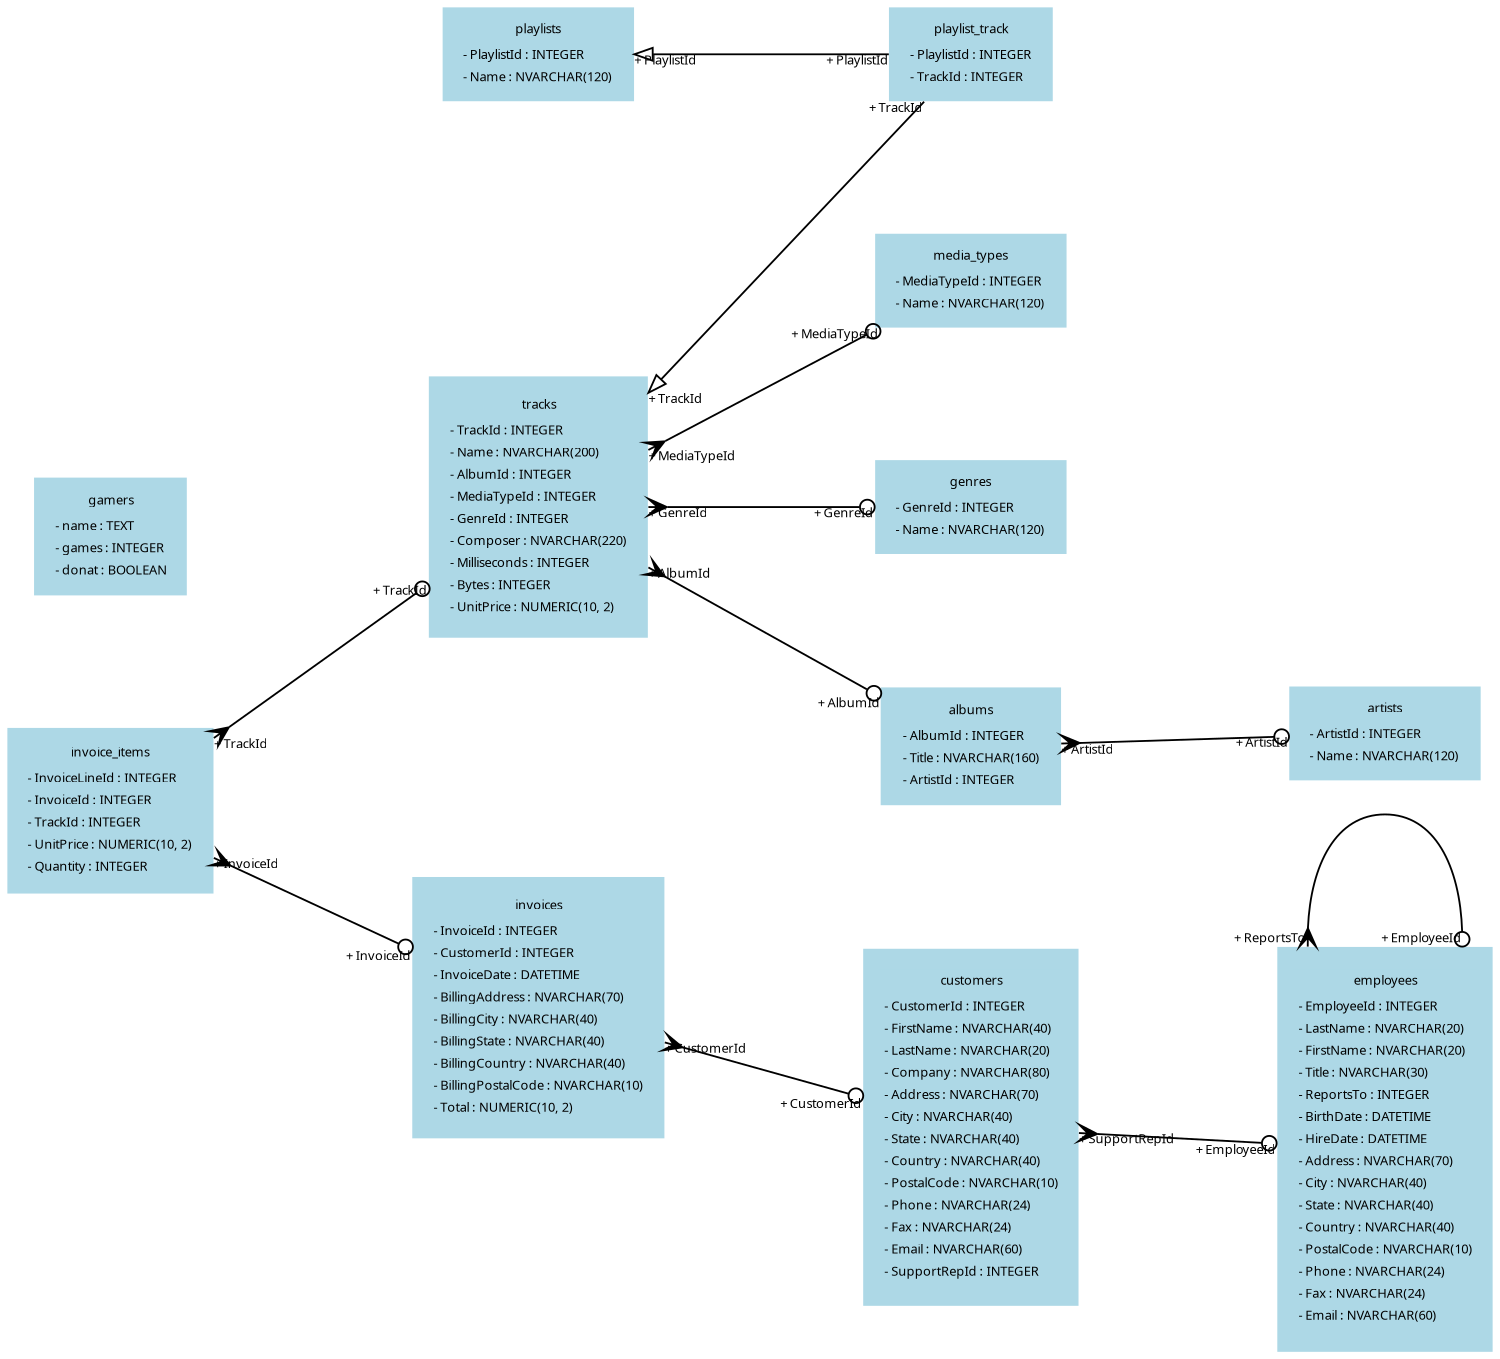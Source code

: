 digraph G {
	graph [size="10,10!", dpi=300, ranksep=1.5, nodesep=1.0, bb="0,0,590.77,514.5",
		concentrate=True,
		mode=ipsep,
		overlap=ipsep,
		prog=dot,
		rankdir=LR,
		sep=0.01
	];
	node [shape=box, style=filled, color=lightblue, fontcolor=black, fontsize=12, fontname=Helvetica, label="\N"];
	tracks	[fontname="Bitstream-Vera Sans",
		fontsize=7.0,
		height=1.9722,
		label=<<TABLE BORDER="1" CELLBORDER="0" CELLSPACING="0"><TR><TD ALIGN="CENTER">tracks</TD></TR><TR><TD BORDER="1" CELLPADDING="0"></TD></TR><TR><TD ALIGN="LEFT" PORT="TrackId">- TrackId : INTEGER</TD></TR><TR><TD ALIGN="LEFT" PORT="Name">- Name : NVARCHAR(200)</TD></TR><TR><TD ALIGN="LEFT" PORT="AlbumId">- AlbumId : INTEGER</TD></TR><TR><TD ALIGN="LEFT" PORT="MediaTypeId">- MediaTypeId : INTEGER</TD></TR><TR><TD ALIGN="LEFT" PORT="GenreId">- GenreId : INTEGER</TD></TR><TR><TD ALIGN="LEFT" PORT="Composer">- Composer : NVARCHAR(220)</TD></TR><TR><TD ALIGN="LEFT" PORT="Milliseconds">- Milliseconds : INTEGER</TD></TR><TR><TD ALIGN="LEFT" PORT="Bytes">- Bytes : INTEGER</TD></TR><TR><TD ALIGN="LEFT" PORT="UnitPrice">- UnitPrice : NUMERIC(10, 2)</TD></TR></TABLE>>,
		pos="213,351",
		shape=plaintext,
		width=1.6076];
	media_types	[fontname="Bitstream-Vera Sans",
		fontsize=7.0,
		height=0.70833,
		label=<<TABLE BORDER="1" CELLBORDER="0" CELLSPACING="0"><TR><TD ALIGN="CENTER">media_types</TD></TR><TR><TD BORDER="1" CELLPADDING="0"></TD></TR><TR><TD ALIGN="LEFT" PORT="MediaTypeId">- MediaTypeId : INTEGER</TD></TR><TR><TD ALIGN="LEFT" PORT="Name">- Name : NVARCHAR(120)</TD></TR></TABLE>>,
		pos="373,420",
		shape=plaintext,
		width=1.4306];
	tracks -> media_types	[arrowhead=odot,
		arrowtail=crow,
		dir=both,
		fontname="Bitstream-Vera Sans",
		fontsize=7.0,
		head_lp="298.7,393.48",
		headlabel="+ MediaTypeId",
		pos="s,270.6,375.72 e,321.57,397.98 280.09,379.86 291.14,384.69 302.55,389.67 313.4,394.41",
		tail_lp="293.47,371.22",
		taillabel="+ MediaTypeId"];
	genres	[fontname="Bitstream-Vera Sans",
		fontsize=7.0,
		height=0.70833,
		label=<<TABLE BORDER="1" CELLBORDER="0" CELLSPACING="0"><TR><TD ALIGN="CENTER">genres</TD></TR><TR><TD BORDER="1" CELLPADDING="0"></TD></TR><TR><TD ALIGN="LEFT" PORT="GenreId">- GenreId : INTEGER</TD></TR><TR><TD ALIGN="LEFT" PORT="Name">- Name : NVARCHAR(120)</TD></TR></TABLE>>,
		pos="373,351",
		shape=plaintext,
		width=1.4306];
	tracks -> genres	[arrowhead=odot,
		arrowtail=crow,
		dir=both,
		fontname="Bitstream-Vera Sans",
		fontsize=7.0,
		head_lp="305.82,355.5",
		headlabel="+ GenreId",
		pos="s,270.6,351 e,321.57,351 280.89,351 291.43,351 302.26,351 312.61,351",
		tail_lp="286.35,346.5",
		taillabel="+ GenreId"];
	albums	[fontname="Bitstream-Vera Sans",
		fontsize=7.0,
		height=0.88889,
		label=<<TABLE BORDER="1" CELLBORDER="0" CELLSPACING="0"><TR><TD ALIGN="CENTER">albums</TD></TR><TR><TD BORDER="1" CELLPADDING="0"></TD></TR><TR><TD ALIGN="LEFT" PORT="AlbumId">- AlbumId : INTEGER</TD></TR><TR><TD ALIGN="LEFT" PORT="Title">- Title : NVARCHAR(160)</TD></TR><TR><TD ALIGN="LEFT" PORT="ArtistId">- ArtistId : INTEGER</TD></TR></TABLE>>,
		pos="373,275",
		shape=plaintext,
		width=1.3576];
	tracks -> albums	[arrowhead=odot,
		arrowtail=crow,
		dir=both,
		fontname="Bitstream-Vera Sans",
		fontsize=7.0,
		head_lp="307.64,293.52",
		headlabel="+ AlbumId",
		pos="s,270.6,323.78 e,324.14,298.02 279.76,319.37 291.85,313.55 304.37,307.53 316.13,301.87",
		tail_lp="287.1,319.28",
		taillabel="+ AlbumId"];
	playlist_track	[fontname="Bitstream-Vera Sans",
		fontsize=7.0,
		height=0.70833,
		label=<<TABLE BORDER="1" CELLBORDER="0" CELLSPACING="0"><TR><TD ALIGN="CENTER">playlist_track</TD></TR><TR><TD BORDER="1" CELLPADDING="0"></TD></TR><TR><TD ALIGN="LEFT" PORT="PlaylistId">- PlaylistId : INTEGER</TD></TR><TR><TD ALIGN="LEFT" PORT="TrackId">- TrackId : INTEGER</TD></TR></TABLE>>,
		pos="373,489",
		shape=plaintext,
		width=1.2118];
	tracks -> playlist_track	[arrowhead=none,
		arrowtail=empty,
		dir=both,
		fontname="Bitstream-Vera Sans",
		fontsize=7.0,
		head_lp="314.54,460.59",
		headlabel="+ TrackId",
		pos="s,270.87,414.48 278.85,422.4 290.57,433.84 303.04,445.14 315.5,455 319.9,458.48 324.68,461.88 329.54,465.09",
		tail_lp="285.87,409.98",
		taillabel="+ TrackId"];
	artists	[fontname="Bitstream-Vera Sans",
		fontsize=7.0,
		height=0.70833,
		label=<<TABLE BORDER="1" CELLBORDER="0" CELLSPACING="0"><TR><TD ALIGN="CENTER">artists</TD></TR><TR><TD BORDER="1" CELLPADDING="0"></TD></TR><TR><TD ALIGN="LEFT" PORT="ArtistId">- ArtistId : INTEGER</TD></TR><TR><TD ALIGN="LEFT" PORT="Name">- Name : NVARCHAR(120)</TD></TR></TABLE>>,
		pos="524,282",
		shape=plaintext,
		width=1.4306];
	albums -> artists	[arrowhead=odot,
		arrowtail=crow,
		dir=both,
		fontname="Bitstream-Vera Sans",
		fontsize=7.0,
		head_lp="457.93,284.13",
		headlabel="+ ArtistId",
		pos="s,421.55,277.23 e,472.56,279.63 431.68,277.71 442.21,278.2 453.22,278.72 463.79,279.22",
		tail_lp="436.18,272.73",
		taillabel="+ ArtistId"];
	customers	[fontname="Bitstream-Vera Sans",
		fontsize=7.0,
		height=2.6944,
		label=<<TABLE BORDER="1" CELLBORDER="0" CELLSPACING="0"><TR><TD ALIGN="CENTER">customers</TD></TR><TR><TD BORDER="1" CELLPADDING="0"></TD></TR><TR><TD ALIGN="LEFT" PORT="CustomerId">- CustomerId : INTEGER</TD></TR><TR><TD ALIGN="LEFT" PORT="FirstName">- FirstName : NVARCHAR(40)</TD></TR><TR><TD ALIGN="LEFT" PORT="LastName">- LastName : NVARCHAR(20)</TD></TR><TR><TD ALIGN="LEFT" PORT="Company">- Company : NVARCHAR(80)</TD></TR><TR><TD ALIGN="LEFT" PORT="Address">- Address : NVARCHAR(70)</TD></TR><TR><TD ALIGN="LEFT" PORT="City">- City : NVARCHAR(40)</TD></TR><TR><TD ALIGN="LEFT" PORT="State">- State : NVARCHAR(40)</TD></TR><TR><TD ALIGN="LEFT" PORT="Country">- Country : NVARCHAR(40)</TD></TR><TR><TD ALIGN="LEFT" PORT="PostalCode">- PostalCode : NVARCHAR(10)</TD></TR><TR><TD ALIGN="LEFT" PORT="Phone">- Phone : NVARCHAR(24)</TD></TR><TR><TD ALIGN="LEFT" PORT="Fax">- Fax : NVARCHAR(24)</TD></TR><TR><TD ALIGN="LEFT" PORT="Email">- Email : NVARCHAR(60)</TD></TR><TR><TD ALIGN="LEFT" PORT="SupportRepId">- SupportRepId : INTEGER</TD></TR></TABLE>>,
		pos="373,122",
		shape=plaintext,
		width=1.5972];
	employees	[fontname="Bitstream-Vera Sans",
		fontsize=7.0,
		height=3.0556,
		label=<<TABLE BORDER="1" CELLBORDER="0" CELLSPACING="0"><TR><TD ALIGN="CENTER">employees</TD></TR><TR><TD BORDER="1" CELLPADDING="0"></TD></TR><TR><TD ALIGN="LEFT" PORT="EmployeeId">- EmployeeId : INTEGER</TD></TR><TR><TD ALIGN="LEFT" PORT="LastName">- LastName : NVARCHAR(20)</TD></TR><TR><TD ALIGN="LEFT" PORT="FirstName">- FirstName : NVARCHAR(20)</TD></TR><TR><TD ALIGN="LEFT" PORT="Title">- Title : NVARCHAR(30)</TD></TR><TR><TD ALIGN="LEFT" PORT="ReportsTo">- ReportsTo : INTEGER</TD></TR><TR><TD ALIGN="LEFT" PORT="BirthDate">- BirthDate : DATETIME</TD></TR><TR><TD ALIGN="LEFT" PORT="HireDate">- HireDate : DATETIME</TD></TR><TR><TD ALIGN="LEFT" PORT="Address">- Address : NVARCHAR(70)</TD></TR><TR><TD ALIGN="LEFT" PORT="City">- City : NVARCHAR(40)</TD></TR><TR><TD ALIGN="LEFT" PORT="State">- State : NVARCHAR(40)</TD></TR><TR><TD ALIGN="LEFT" PORT="Country">- Country : NVARCHAR(40)</TD></TR><TR><TD ALIGN="LEFT" PORT="PostalCode">- PostalCode : NVARCHAR(10)</TD></TR><TR><TD ALIGN="LEFT" PORT="Phone">- Phone : NVARCHAR(24)</TD></TR><TR><TD ALIGN="LEFT" PORT="Fax">- Fax : NVARCHAR(24)</TD></TR><TR><TD ALIGN="LEFT" PORT="Email">- Email : NVARCHAR(60)</TD></TR></TABLE>>,
		pos="524,110",
		shape=plaintext,
		width=1.5972];
	customers -> employees	[arrowhead=odot,
		arrowtail=crow,
		dir=both,
		fontname="Bitstream-Vera Sans",
		fontsize=7.0,
		head_lp="444.84,119.04",
		headlabel="+ EmployeeId",
		pos="s,430.33,117.46 e,466.59,114.54 440.47,116.65 446.19,116.19 451.98,115.72 457.69,115.26",
		tail_lp="454.71,112.96",
		taillabel="+ SupportRepId"];
	employees -> employees	[arrowhead=odot,
		arrowtail=crow,
		dir=both,
		fontname="Bitstream-Vera Sans",
		fontsize=7.0,
		head_lp="569.02,224.2",
		headlabel="+ EmployeeId",
		pos="s,500.73,219.7 e,547.27,219.7 505.66,228.5 510.21,234.47 516.33,238 524,238 532.18,238 538.59,233.99 543.23,227.27",
		tail_lp="481.6,224.2",
		taillabel="+ ReportsTo"];
	gamers	[fontname="Bitstream-Vera Sans",
		fontsize=7.0,
		height=0.88889,
		label=<<TABLE BORDER="1" CELLBORDER="0" CELLSPACING="0"><TR><TD ALIGN="CENTER">gamers</TD></TR><TR><TD BORDER="1" CELLPADDING="0"></TD></TR><TR><TD ALIGN="LEFT" PORT="name">- name : TEXT</TD></TR><TR><TD ALIGN="LEFT" PORT="games">- games : INTEGER</TD></TR><TR><TD ALIGN="LEFT" PORT="donat">- donat : BOOLEAN</TD></TR></TABLE>>,
		pos="55.25,335",
		shape=plaintext,
		width=1.1389];
	invoice_items	[fontname="Bitstream-Vera Sans",
		fontsize=7.0,
		height=1.25,
		label=<<TABLE BORDER="1" CELLBORDER="0" CELLSPACING="0"><TR><TD ALIGN="CENTER">invoice_items</TD></TR><TR><TD BORDER="1" CELLPADDING="0"></TD></TR><TR><TD ALIGN="LEFT" PORT="InvoiceLineId">- InvoiceLineId : INTEGER</TD></TR><TR><TD ALIGN="LEFT" PORT="InvoiceId">- InvoiceId : INTEGER</TD></TR><TR><TD ALIGN="LEFT" PORT="TrackId">- TrackId : INTEGER</TD></TR><TR><TD ALIGN="LEFT" PORT="UnitPrice">- UnitPrice : NUMERIC(10, 2)</TD></TR><TR><TD ALIGN="LEFT" PORT="Quantity">- Quantity : INTEGER</TD></TR></TABLE>>,
		pos="55.25,240",
		shape=plaintext,
		width=1.5347];
	invoice_items -> tracks	[arrowhead=odot,
		arrowtail=crow,
		dir=both,
		fontname="Bitstream-Vera Sans",
		fontsize=7.0,
		head_lp="140.14,305.98",
		headlabel="+ TrackId",
		pos="s,110.29,278.51 e,155.14,310.48 118.55,284.4 128.18,291.27 138.15,298.37 147.82,305.26",
		tail_lp="125.29,274.01",
		taillabel="+ TrackId"];
	invoices	[fontname="Bitstream-Vera Sans",
		fontsize=7.0,
		height=1.9722,
		label=<<TABLE BORDER="1" CELLBORDER="0" CELLSPACING="0"><TR><TD ALIGN="CENTER">invoices</TD></TR><TR><TD BORDER="1" CELLPADDING="0"></TD></TR><TR><TD ALIGN="LEFT" PORT="InvoiceId">- InvoiceId : INTEGER</TD></TR><TR><TD ALIGN="LEFT" PORT="CustomerId">- CustomerId : INTEGER</TD></TR><TR><TD ALIGN="LEFT" PORT="InvoiceDate">- InvoiceDate : DATETIME</TD></TR><TR><TD ALIGN="LEFT" PORT="BillingAddress">- BillingAddress : NVARCHAR(70)</TD></TR><TR><TD ALIGN="LEFT" PORT="BillingCity">- BillingCity : NVARCHAR(40)</TD></TR><TR><TD ALIGN="LEFT" PORT="BillingState">- BillingState : NVARCHAR(40)</TD></TR><TR><TD ALIGN="LEFT" PORT="BillingCountry">- BillingCountry : NVARCHAR(40)</TD></TR><TR><TD ALIGN="LEFT" PORT="BillingPostalCode">- BillingPostalCode : NVARCHAR(10)</TD></TR><TR><TD ALIGN="LEFT" PORT="Total">- Total : NUMERIC(10, 2)</TD></TR></TABLE>>,
		pos="213,160",
		shape=plaintext,
		width=1.8472];
	invoice_items -> invoices	[arrowhead=odot,
		arrowtail=crow,
		dir=both,
		fontname="Bitstream-Vera Sans",
		fontsize=7.0,
		head_lp="128.9,189.13",
		headlabel="+ InvoiceId",
		pos="s,110.29,212.24 e,146.52,193.63 119.46,207.53 125.87,204.24 132.42,200.88 138.92,197.54",
		tail_lp="127.91,207.74",
		taillabel="+ InvoiceId"];
	invoices -> customers	[arrowhead=odot,
		arrowtail=crow,
		dir=both,
		fontname="Bitstream-Vera Sans",
		fontsize=7.0,
		head_lp="294.17,131.08",
		headlabel="+ CustomerId",
		pos="s,279.18,144.32 e,315.55,135.58 289.15,141.92 295.12,140.49 301.12,139.05 307.01,137.63",
		tail_lp="300.55,139.82",
		taillabel="+ CustomerId"];
	playlists	[fontname="Bitstream-Vera Sans",
		fontsize=7.0,
		height=0.70833,
		label=<<TABLE BORDER="1" CELLBORDER="0" CELLSPACING="0"><TR><TD ALIGN="CENTER">playlists</TD></TR><TR><TD BORDER="1" CELLPADDING="0"></TD></TR><TR><TD ALIGN="LEFT" PORT="PlaylistId">- PlaylistId : INTEGER</TD></TR><TR><TD ALIGN="LEFT" PORT="Name">- Name : NVARCHAR(120)</TD></TR></TABLE>>,
		pos="213,489",
		shape=plaintext,
		width=1.4306];
	playlists -> playlist_track	[arrowhead=none,
		arrowtail=empty,
		dir=both,
		fontname="Bitstream-Vera Sans",
		fontsize=7.0,
		head_lp="312.22,493.5",
		headlabel="+ PlaylistId",
		pos="s,264.43,489 275.72,489 293.71,489 312.95,489 329.47,489",
		tail_lp="281.68,484.5",
		taillabel="+ PlaylistId"];
}

